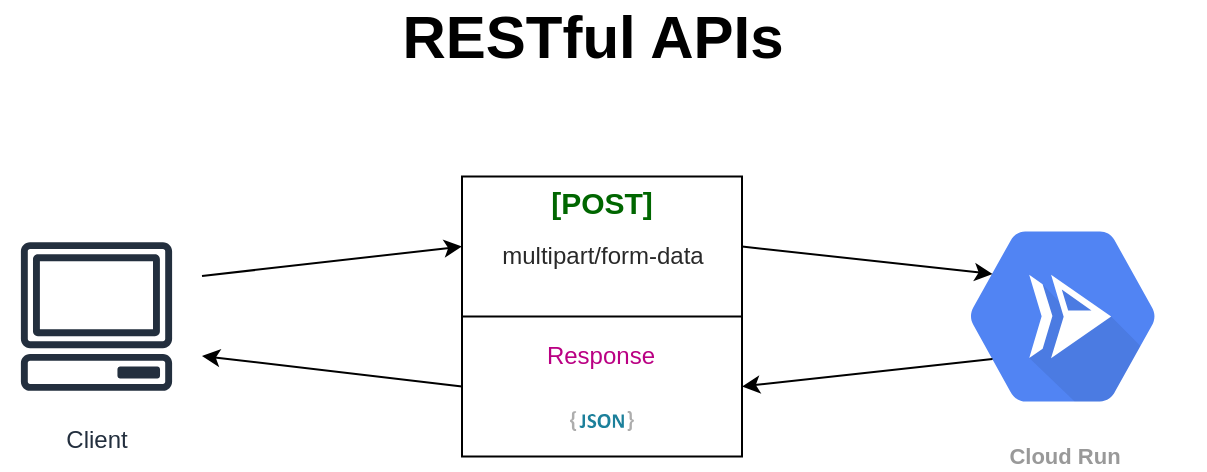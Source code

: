 <mxfile version="13.4.4" type="github">
  <diagram id="Yd7IUzVdy1ZeiNmpCw2D" name="Page-1">
    <mxGraphModel dx="593" dy="331" grid="1" gridSize="10" guides="1" tooltips="1" connect="1" arrows="1" fold="1" page="1" pageScale="1" pageWidth="850" pageHeight="1100" math="0" shadow="0">
      <root>
        <mxCell id="0" />
        <mxCell id="1" parent="0" />
        <mxCell id="vvjxI7l9h6sRaTuRVvEj-10" value="" style="whiteSpace=wrap;html=1;aspect=fixed;" vertex="1" parent="1">
          <mxGeometry x="360" y="610.25" width="140" height="140" as="geometry" />
        </mxCell>
        <mxCell id="vvjxI7l9h6sRaTuRVvEj-1" value="&lt;font style=&quot;font-size: 30px&quot;&gt;&lt;b&gt;RESTful APIs&lt;/b&gt;&lt;/font&gt;" style="text;html=1;strokeColor=none;fillColor=none;align=center;verticalAlign=middle;whiteSpace=wrap;rounded=0;" vertex="1" parent="1">
          <mxGeometry x="323" y="530" width="205" height="20" as="geometry" />
        </mxCell>
        <mxCell id="vvjxI7l9h6sRaTuRVvEj-2" value="Client" style="outlineConnect=0;fontColor=#232F3E;gradientColor=none;strokeColor=#232F3E;fillColor=#ffffff;dashed=0;verticalLabelPosition=bottom;verticalAlign=top;align=center;html=1;fontSize=12;fontStyle=0;aspect=fixed;shape=mxgraph.aws4.resourceIcon;resIcon=mxgraph.aws4.client;" vertex="1" parent="1">
          <mxGeometry x="130" y="633" width="94.5" height="94.5" as="geometry" />
        </mxCell>
        <mxCell id="vvjxI7l9h6sRaTuRVvEj-6" value="Cloud Run" style="html=1;fillColor=#5184F3;strokeColor=none;verticalAlign=top;labelPosition=center;verticalLabelPosition=bottom;align=center;spacingTop=-6;fontSize=11;fontStyle=1;fontColor=#999999;shape=mxgraph.gcp2.hexIcon;prIcon=cloud_run" vertex="1" parent="1">
          <mxGeometry x="590" y="617.75" width="141.02" height="125" as="geometry" />
        </mxCell>
        <mxCell id="vvjxI7l9h6sRaTuRVvEj-11" value="&lt;font style=&quot;font-size: 15px&quot; color=&quot;#006600&quot;&gt;&lt;b&gt;[POST]&lt;/b&gt;&lt;/font&gt;" style="text;html=1;strokeColor=none;fillColor=none;align=center;verticalAlign=middle;whiteSpace=wrap;rounded=0;" vertex="1" parent="1">
          <mxGeometry x="405.2" y="613" width="50" height="20" as="geometry" />
        </mxCell>
        <mxCell id="vvjxI7l9h6sRaTuRVvEj-12" value="&lt;span style=&quot;color: rgba(0 , 0 , 0 , 0.84) ; text-align: left ; background-color: rgb(255 , 255 , 255)&quot;&gt;&lt;font style=&quot;font-size: 12px&quot;&gt;multipart/form-data&lt;/font&gt;&lt;/span&gt;" style="text;html=1;strokeColor=none;fillColor=none;align=center;verticalAlign=middle;whiteSpace=wrap;rounded=0;" vertex="1" parent="1">
          <mxGeometry x="377.5" y="640" width="105" height="20" as="geometry" />
        </mxCell>
        <mxCell id="vvjxI7l9h6sRaTuRVvEj-13" value="" style="shape=image;html=1;verticalAlign=top;verticalLabelPosition=bottom;labelBackgroundColor=#ffffff;imageAspect=0;aspect=fixed;image=https://cdn0.iconfinder.com/data/icons/google-material-design-3-0/48/ic_http_48px-128.png" vertex="1" parent="1">
          <mxGeometry x="360" y="580" width="44" height="44" as="geometry" />
        </mxCell>
        <mxCell id="vvjxI7l9h6sRaTuRVvEj-15" value="" style="endArrow=none;html=1;exitX=0;exitY=0.5;exitDx=0;exitDy=0;entryX=1;entryY=0.5;entryDx=0;entryDy=0;" edge="1" parent="1" source="vvjxI7l9h6sRaTuRVvEj-10" target="vvjxI7l9h6sRaTuRVvEj-10">
          <mxGeometry width="50" height="50" relative="1" as="geometry">
            <mxPoint x="390" y="705.25" as="sourcePoint" />
            <mxPoint x="440" y="655.25" as="targetPoint" />
          </mxGeometry>
        </mxCell>
        <mxCell id="vvjxI7l9h6sRaTuRVvEj-16" value="&lt;div style=&quot;text-align: left&quot;&gt;&lt;span&gt;&lt;font color=&quot;rgba(0, 0, 0, 0.839)&quot;&gt;Response&lt;/font&gt;&lt;/span&gt;&lt;/div&gt;" style="text;html=1;strokeColor=none;fillColor=none;align=center;verticalAlign=middle;whiteSpace=wrap;rounded=0;" vertex="1" parent="1">
          <mxGeometry x="396.49" y="690" width="67" height="20" as="geometry" />
        </mxCell>
        <mxCell id="vvjxI7l9h6sRaTuRVvEj-17" value="" style="dashed=0;outlineConnect=0;html=1;align=center;labelPosition=center;verticalLabelPosition=bottom;verticalAlign=top;shape=mxgraph.weblogos.json_2" vertex="1" parent="1">
          <mxGeometry x="414.04" y="727.5" width="31.91" height="10" as="geometry" />
        </mxCell>
        <mxCell id="vvjxI7l9h6sRaTuRVvEj-20" value="" style="endArrow=classic;html=1;entryX=0;entryY=0.25;entryDx=0;entryDy=0;" edge="1" parent="1" target="vvjxI7l9h6sRaTuRVvEj-10">
          <mxGeometry width="50" height="50" relative="1" as="geometry">
            <mxPoint x="230" y="660" as="sourcePoint" />
            <mxPoint x="310" y="617.75" as="targetPoint" />
          </mxGeometry>
        </mxCell>
        <mxCell id="vvjxI7l9h6sRaTuRVvEj-21" value="" style="endArrow=classic;html=1;entryX=0.25;entryY=0.33;entryDx=0;entryDy=0;entryPerimeter=0;exitX=1;exitY=0.25;exitDx=0;exitDy=0;" edge="1" parent="1" source="vvjxI7l9h6sRaTuRVvEj-10" target="vvjxI7l9h6sRaTuRVvEj-6">
          <mxGeometry width="50" height="50" relative="1" as="geometry">
            <mxPoint x="482.5" y="632" as="sourcePoint" />
            <mxPoint x="662.5" y="572" as="targetPoint" />
          </mxGeometry>
        </mxCell>
        <mxCell id="vvjxI7l9h6sRaTuRVvEj-22" value="" style="endArrow=classic;html=1;exitX=0.25;exitY=0.67;exitDx=0;exitDy=0;exitPerimeter=0;entryX=1;entryY=0.75;entryDx=0;entryDy=0;" edge="1" parent="1" source="vvjxI7l9h6sRaTuRVvEj-6" target="vvjxI7l9h6sRaTuRVvEj-10">
          <mxGeometry width="50" height="50" relative="1" as="geometry">
            <mxPoint x="620" y="697.5" as="sourcePoint" />
            <mxPoint x="550" y="727.5" as="targetPoint" />
          </mxGeometry>
        </mxCell>
        <mxCell id="vvjxI7l9h6sRaTuRVvEj-23" value="" style="endArrow=classic;html=1;exitX=0;exitY=0.75;exitDx=0;exitDy=0;" edge="1" parent="1" source="vvjxI7l9h6sRaTuRVvEj-10">
          <mxGeometry width="50" height="50" relative="1" as="geometry">
            <mxPoint x="370" y="720" as="sourcePoint" />
            <mxPoint x="230" y="700" as="targetPoint" />
          </mxGeometry>
        </mxCell>
        <mxCell id="vvjxI7l9h6sRaTuRVvEj-24" value="" style="shape=image;html=1;verticalAlign=top;verticalLabelPosition=bottom;labelBackgroundColor=#ffffff;imageAspect=0;aspect=fixed;image=https://cdn1.iconfinder.com/data/icons/hawcons/32/700093-icon-58-file-wav-128.png" vertex="1" parent="1">
          <mxGeometry x="415" y="654" width="30" height="30" as="geometry" />
        </mxCell>
      </root>
    </mxGraphModel>
  </diagram>
</mxfile>
